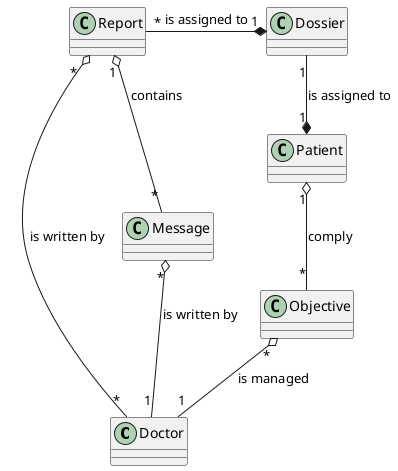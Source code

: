 @startuml

class Doctor{
}
class Patient{
}
class Objective{
}
class Report{
}
class Dossier{
}
class Message{
}


Report " *  " o-- "*" Doctor : is written by
Message "*" o-- "1" Doctor : is written by
Report "*" -* "1" Dossier : is assigned to
Objective "*" o-- "1" Doctor : is managed
Patient "1" o-- "*" Objective  : comply
Report "1" o-- "*" Message : contains
Dossier "1" --* "1" Patient : is assigned to

@enduml